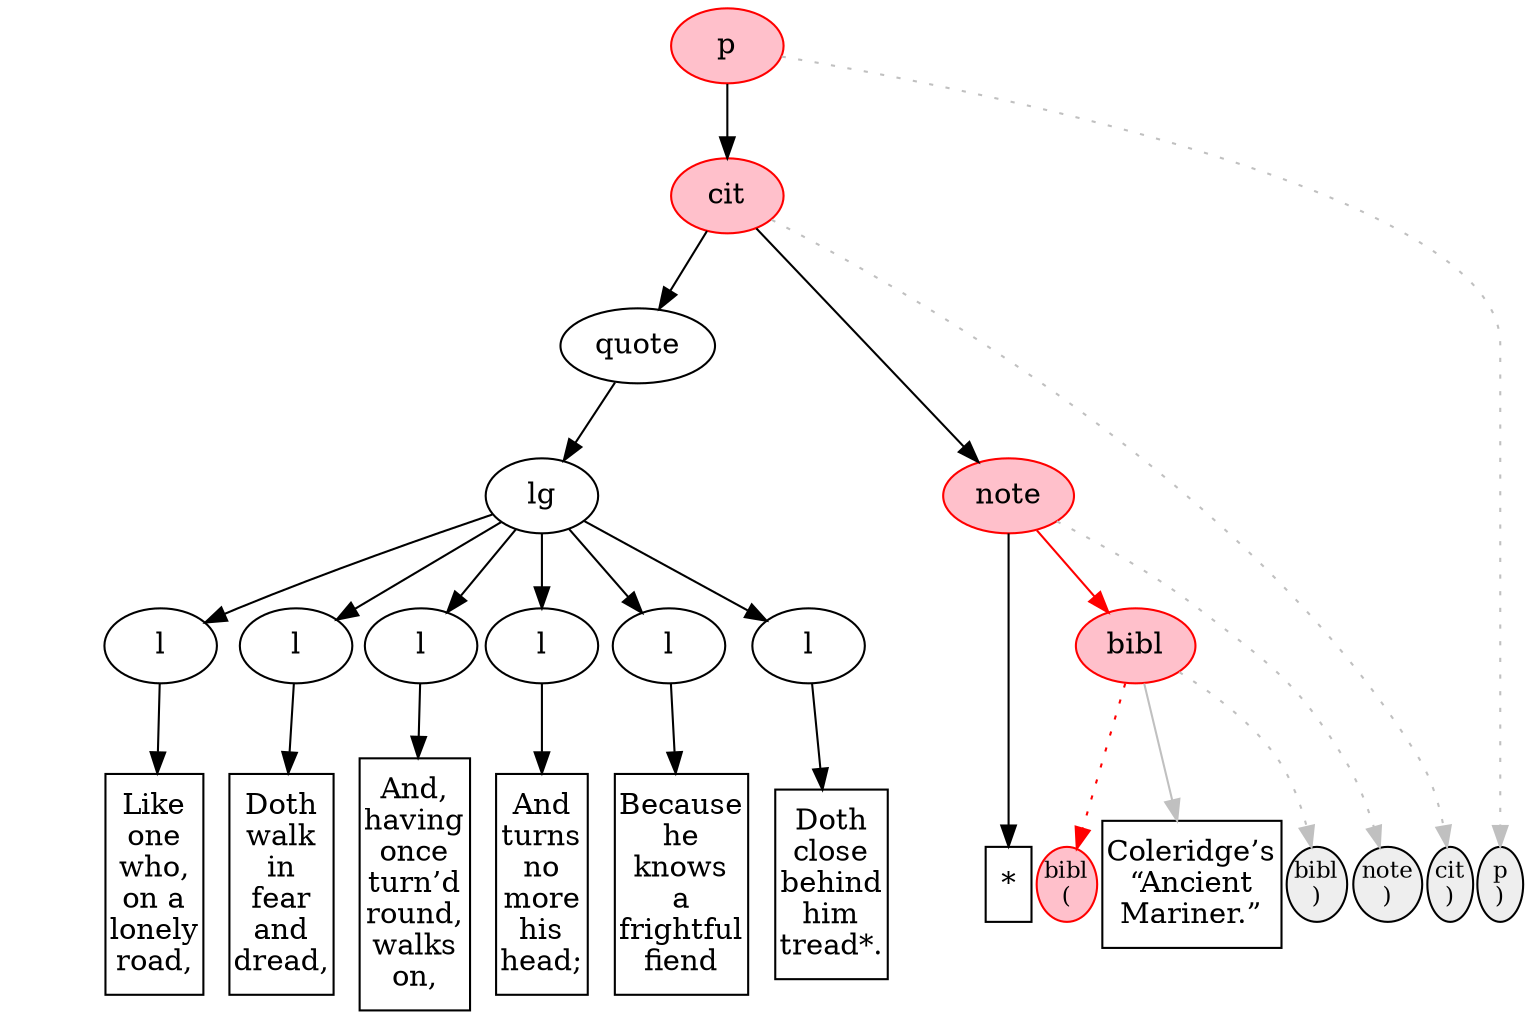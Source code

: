 digraph { 
  graph [nodesep=0.03] ;
  node [ordering=out]; 
  subgraph { 
    rank=same; 
// p_0 is inflight at pre
start_p_0 [label="p\n(", shape=ellipse, margin=0, width=0.03, fontsize=5, color=transparent, style=invis, fillcolor="#EEEEEE"];
end_p_0 [label="p\n)", shape=ellipse, margin=0, width=0.3, fontsize=11, color=black, style=filled, fillcolor="#EEEEEE"];
// pcd1 is past at pre
// cit_0 is inflight at pre
start_cit_0 [label="cit\n(", shape=ellipse, margin=0, width=0.03, fontsize=5, color=transparent, style=invis, fillcolor="#EEEEEE"];
end_cit_0 [label="cit\n)", shape=ellipse, margin=0, width=0.3, fontsize=11, color=black, style=filled, fillcolor="#EEEEEE"];
// pcd2 is past at pre
// quote_0 is past at pre
start_quote_0 [label="quote\n(", shape=ellipse, margin=0, width=0.03, fontsize=5, color=transparent, style=invis, fillcolor="#EEEEEE"];
end_quote_0 [label="quote\n)", shape=ellipse, margin=0, width=0.03, fontsize=5, color=transparent, style=invis, fillcolor="#EEEEEE"];
// pcd3 is past at pre
// lg_0 is past at pre
start_lg_0 [label="lg\n(", shape=ellipse, margin=0, width=0.03, fontsize=5, color=transparent, style=invis, fillcolor="#EEEEEE"];
end_lg_0 [label="lg\n)", shape=ellipse, margin=0, width=0.03, fontsize=5, color=transparent, style=invis, fillcolor="#EEEEEE"];
// pcd4 is past at pre
// l_0 is past at pre
start_l_0 [label="l\n(", shape=ellipse, margin=0, width=0.03, fontsize=5, color=transparent, style=invis, fillcolor="#EEEEEE"];
end_l_0 [label="l\n)", shape=ellipse, margin=0, width=0.03, fontsize=5, color=transparent, style=invis, fillcolor="#EEEEEE"];
// pcd5 is past at pre
pcd5 [shape=box, label="Like\none\nwho,\non a\nlonely\nroad,", color=black, margin="0.03, 0.11", width=0.3];
// pcd6 is past at pre
// l_1 is past at pre
start_l_1 [label="l\n(", shape=ellipse, margin=0, width=0.03, fontsize=5, color=transparent, style=invis, fillcolor="#EEEEEE"];
end_l_1 [label="l\n)", shape=ellipse, margin=0, width=0.03, fontsize=5, color=transparent, style=invis, fillcolor="#EEEEEE"];
// pcd7 is past at pre
pcd7 [shape=box, label="Doth\nwalk\nin\nfear\nand\ndread,", color=black, margin="0.03, 0.11", width=0.3];
// pcd8 is past at pre
// l_2 is past at pre
start_l_2 [label="l\n(", shape=ellipse, margin=0, width=0.03, fontsize=5, color=transparent, style=invis, fillcolor="#EEEEEE"];
end_l_2 [label="l\n)", shape=ellipse, margin=0, width=0.03, fontsize=5, color=transparent, style=invis, fillcolor="#EEEEEE"];
// pcd9 is past at pre
pcd9 [shape=box, label="And,\nhaving\nonce\nturn’d\nround,\nwalks\non,", color=black, margin="0.03, 0.11", width=0.3];
// pcd10 is past at pre
// l_3 is past at pre
start_l_3 [label="l\n(", shape=ellipse, margin=0, width=0.03, fontsize=5, color=transparent, style=invis, fillcolor="#EEEEEE"];
end_l_3 [label="l\n)", shape=ellipse, margin=0, width=0.03, fontsize=5, color=transparent, style=invis, fillcolor="#EEEEEE"];
// pcd11 is past at pre
pcd11 [shape=box, label="And\nturns\nno\nmore\nhis\nhead;", color=black, margin="0.03, 0.11", width=0.3];
// pcd12 is past at pre
// l_4 is past at pre
start_l_4 [label="l\n(", shape=ellipse, margin=0, width=0.03, fontsize=5, color=transparent, style=invis, fillcolor="#EEEEEE"];
end_l_4 [label="l\n)", shape=ellipse, margin=0, width=0.03, fontsize=5, color=transparent, style=invis, fillcolor="#EEEEEE"];
// pcd13 is past at pre
pcd13 [shape=box, label="Because\nhe\nknows\na\nfrightful\nfiend", color=black, margin="0.03, 0.11", width=0.3];
// pcd14 is past at pre
// l_5 is past at pre
start_l_5 [label="l\n(", shape=ellipse, margin=0, width=0.03, fontsize=5, color=transparent, style=invis, fillcolor="#EEEEEE"];
end_l_5 [label="l\n)", shape=ellipse, margin=0, width=0.03, fontsize=5, color=transparent, style=invis, fillcolor="#EEEEEE"];
// pcd15 is past at pre
pcd15 [shape=box, label="Doth\nclose\nbehind\nhim\ntread*.", color=black, margin="0.03, 0.11", width=0.3];
// pcd16 is past at pre
// pcd17 is past at pre
// pcd18 is past at pre
// note_8 is inflight at pre
start_note_8 [label="note\n(", shape=ellipse, margin=0, width=0.03, fontsize=5, color=transparent, style=invis, fillcolor="#EEEEEE"];
end_note_8 [label="note\n)", shape=ellipse, margin=0, width=0.3, fontsize=11, color=black, style=filled, fillcolor="#EEEEEE"];
// pcd19 is past at pre
pcd19 [shape=box, label="*\n", color=black, margin="0.03, 0.11", width=0.3];
// bibl_8 is current at pre
start_bibl_8 [label="bibl\n(", shape=ellipse, margin=0, width=0.3, fontsize=11, color=red, style=filled, fillcolor=pink];
end_bibl_8 [label="bibl\n)", shape=ellipse, margin=0, width=0.3, fontsize=11, color=black, style=filled, fillcolor="#EEEEEE"];
// pcd20 is future at pre
pcd20 [shape=box, label="Coleridge’s\n“Ancient\nMariner.”", color=black, margin="0.03, 0.11", width=0.3];
// pcd21 is future at pre
// pcd22 is future at pre
// pcd23 is future at pre
  } 

p_0 [label=p, color=red, shape=oval, style=filled, fillcolor=pink]; 
cit_0 [label=cit, color=red, shape=oval, style=filled, fillcolor=pink]; 
quote_0 [label=quote, color=black, shape=oval]; 
lg_0 [label=lg, color=black, shape=oval]; 
l_0 [label=l, color=black, shape=oval]; 
l_1 [label=l, color=black, shape=oval]; 
l_2 [label=l, color=black, shape=oval]; 
l_3 [label=l, color=black, shape=oval]; 
l_4 [label=l, color=black, shape=oval]; 
l_5 [label=l, color=black, shape=oval]; 
note_8 [label=note, color=red, shape=oval, style=filled, fillcolor=pink]; 
bibl_8 [label=bibl, color=red, shape=oval, style=filled, fillcolor=pink]; 

p_0 -> start_p_0 [color=red, style=invis, arrowhead=none];
p_0 -> cit_0 [color=black, style=solid];
p_0 -> end_p_0 [color=gray, style=dotted];
cit_0 -> start_cit_0 [color=red, style=invis, arrowhead=none];
cit_0 -> quote_0 [color=black, style=solid];
cit_0 -> note_8 [color=black, style=solid];
cit_0 -> end_cit_0 [color=gray, style=dotted];
quote_0 -> start_quote_0 [color=black, style=invis, arrowhead=none];
quote_0 -> lg_0 [color=black, style=solid];
quote_0 -> end_quote_0 [color=black, style=invis, arrowhead=none];
lg_0 -> start_lg_0 [color=black, style=invis, arrowhead=none];
lg_0 -> l_0 [color=black, style=solid];
lg_0 -> l_1 [color=black, style=solid];
lg_0 -> l_2 [color=black, style=solid];
lg_0 -> l_3 [color=black, style=solid];
lg_0 -> l_4 [color=black, style=solid];
lg_0 -> l_5 [color=black, style=solid];
lg_0 -> end_lg_0 [color=black, style=invis, arrowhead=none];
l_0 -> start_l_0 [color=black, style=invis, arrowhead=none];
l_0 -> pcd5 [color=black, style=solid];
l_0 -> end_l_0 [color=black, style=invis, arrowhead=none];
l_1 -> start_l_1 [color=black, style=invis, arrowhead=none];
l_1 -> pcd7 [color=black, style=solid];
l_1 -> end_l_1 [color=black, style=invis, arrowhead=none];
l_2 -> start_l_2 [color=black, style=invis, arrowhead=none];
l_2 -> pcd9 [color=black, style=solid];
l_2 -> end_l_2 [color=black, style=invis, arrowhead=none];
l_3 -> start_l_3 [color=black, style=invis, arrowhead=none];
l_3 -> pcd11 [color=black, style=solid];
l_3 -> end_l_3 [color=black, style=invis, arrowhead=none];
l_4 -> start_l_4 [color=black, style=invis, arrowhead=none];
l_4 -> pcd13 [color=black, style=solid];
l_4 -> end_l_4 [color=black, style=invis, arrowhead=none];
l_5 -> start_l_5 [color=black, style=invis, arrowhead=none];
l_5 -> pcd15 [color=black, style=solid];
l_5 -> end_l_5 [color=black, style=invis, arrowhead=none];
note_8 -> start_note_8 [color=red, style=invis, arrowhead=none];
note_8 -> pcd19 [color=black, style=solid];
note_8 -> bibl_8 [color=red, style=solid];
note_8 -> end_note_8 [color=gray, style=dotted];
bibl_8 -> start_bibl_8 [color=red, style=dotted];
bibl_8 -> pcd20 [color=gray, style=solid];
bibl_8 -> end_bibl_8 [color=gray, style=dotted];
}
